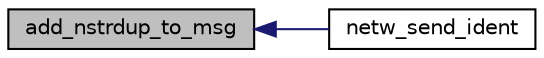 digraph G
{
  edge [fontname="Helvetica",fontsize="10",labelfontname="Helvetica",labelfontsize="10"];
  node [fontname="Helvetica",fontsize="10",shape=record];
  rankdir=LR;
  Node1 [label="add_nstrdup_to_msg",height=0.2,width=0.4,color="black", fillcolor="grey75", style="filled" fontcolor="black"];
  Node1 -> Node2 [dir=back,color="midnightblue",fontsize="10",style="solid",fontname="Helvetica"];
  Node2 [label="netw_send_ident",height=0.2,width=0.4,color="black", fillcolor="white", style="filled",URL="$n__network__msg_8c.html#ae8345266fcf7a23c0e8ffe176b0e086f",tooltip="Add a formatted NETWMSG_IDENT message to the specified network."];
}
